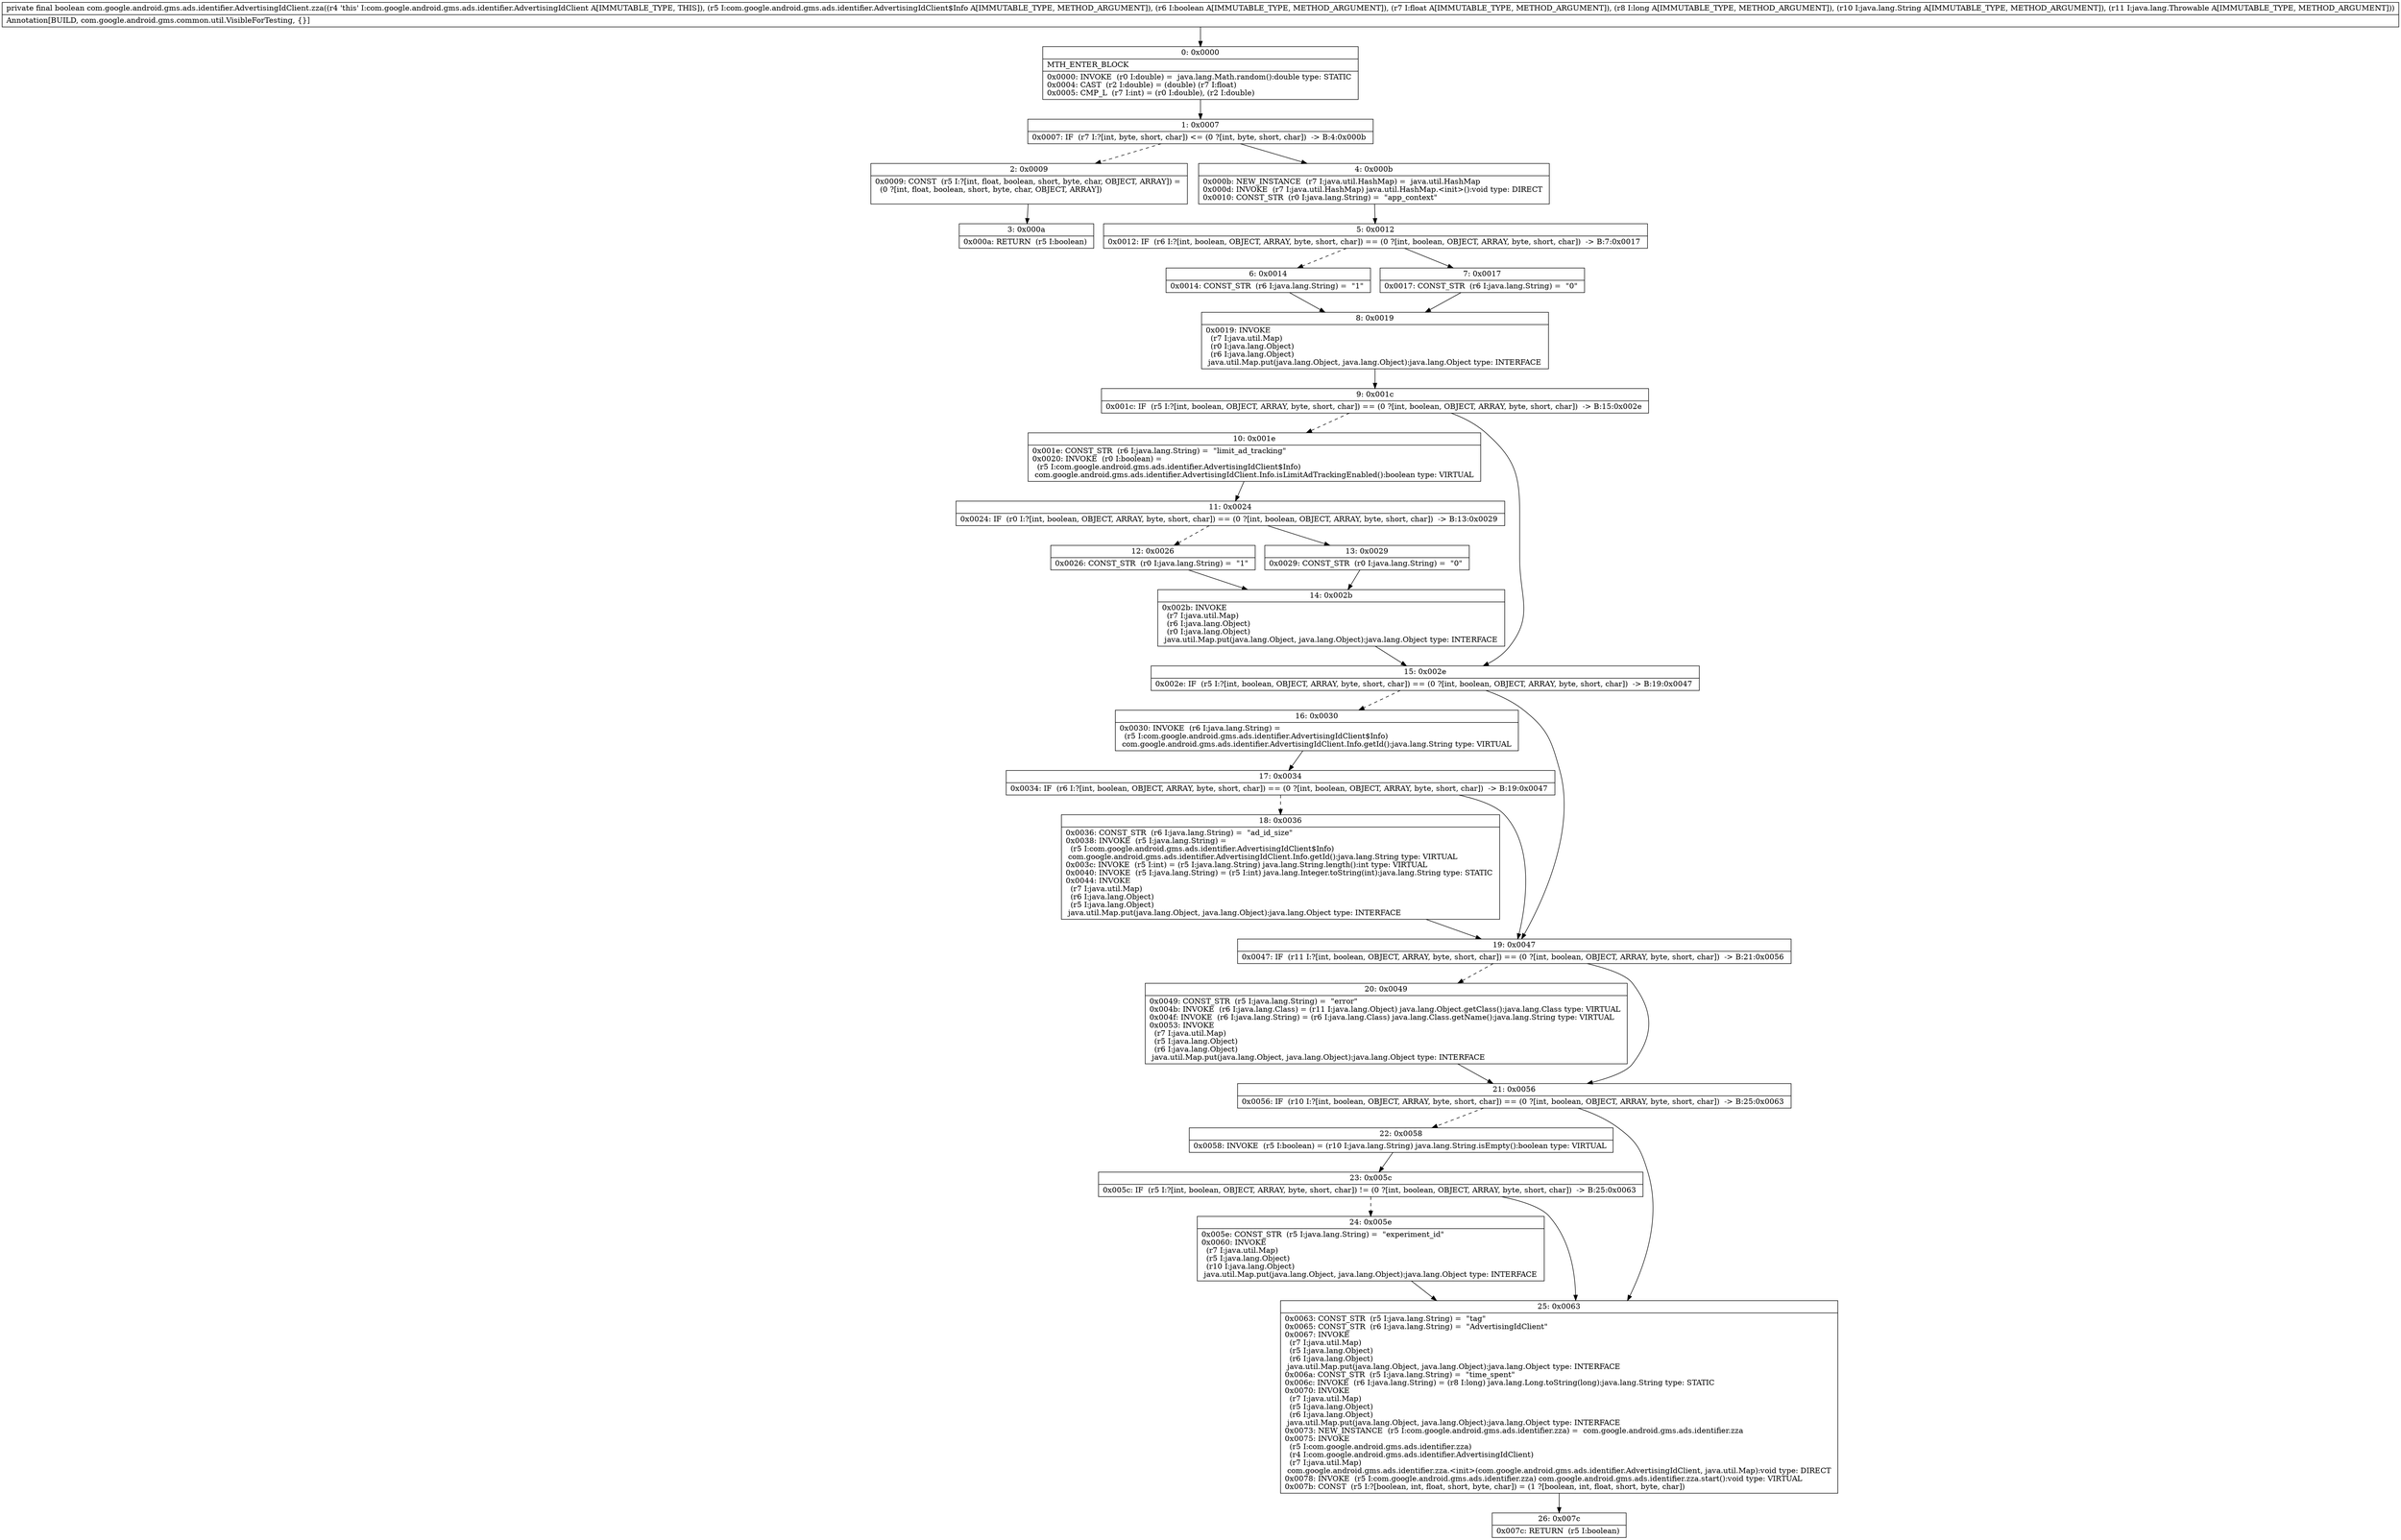 digraph "CFG forcom.google.android.gms.ads.identifier.AdvertisingIdClient.zza(Lcom\/google\/android\/gms\/ads\/identifier\/AdvertisingIdClient$Info;ZFJLjava\/lang\/String;Ljava\/lang\/Throwable;)Z" {
Node_0 [shape=record,label="{0\:\ 0x0000|MTH_ENTER_BLOCK\l|0x0000: INVOKE  (r0 I:double) =  java.lang.Math.random():double type: STATIC \l0x0004: CAST  (r2 I:double) = (double) (r7 I:float) \l0x0005: CMP_L  (r7 I:int) = (r0 I:double), (r2 I:double) \l}"];
Node_1 [shape=record,label="{1\:\ 0x0007|0x0007: IF  (r7 I:?[int, byte, short, char]) \<= (0 ?[int, byte, short, char])  \-\> B:4:0x000b \l}"];
Node_2 [shape=record,label="{2\:\ 0x0009|0x0009: CONST  (r5 I:?[int, float, boolean, short, byte, char, OBJECT, ARRAY]) = \l  (0 ?[int, float, boolean, short, byte, char, OBJECT, ARRAY])\l \l}"];
Node_3 [shape=record,label="{3\:\ 0x000a|0x000a: RETURN  (r5 I:boolean) \l}"];
Node_4 [shape=record,label="{4\:\ 0x000b|0x000b: NEW_INSTANCE  (r7 I:java.util.HashMap) =  java.util.HashMap \l0x000d: INVOKE  (r7 I:java.util.HashMap) java.util.HashMap.\<init\>():void type: DIRECT \l0x0010: CONST_STR  (r0 I:java.lang.String) =  \"app_context\" \l}"];
Node_5 [shape=record,label="{5\:\ 0x0012|0x0012: IF  (r6 I:?[int, boolean, OBJECT, ARRAY, byte, short, char]) == (0 ?[int, boolean, OBJECT, ARRAY, byte, short, char])  \-\> B:7:0x0017 \l}"];
Node_6 [shape=record,label="{6\:\ 0x0014|0x0014: CONST_STR  (r6 I:java.lang.String) =  \"1\" \l}"];
Node_7 [shape=record,label="{7\:\ 0x0017|0x0017: CONST_STR  (r6 I:java.lang.String) =  \"0\" \l}"];
Node_8 [shape=record,label="{8\:\ 0x0019|0x0019: INVOKE  \l  (r7 I:java.util.Map)\l  (r0 I:java.lang.Object)\l  (r6 I:java.lang.Object)\l java.util.Map.put(java.lang.Object, java.lang.Object):java.lang.Object type: INTERFACE \l}"];
Node_9 [shape=record,label="{9\:\ 0x001c|0x001c: IF  (r5 I:?[int, boolean, OBJECT, ARRAY, byte, short, char]) == (0 ?[int, boolean, OBJECT, ARRAY, byte, short, char])  \-\> B:15:0x002e \l}"];
Node_10 [shape=record,label="{10\:\ 0x001e|0x001e: CONST_STR  (r6 I:java.lang.String) =  \"limit_ad_tracking\" \l0x0020: INVOKE  (r0 I:boolean) = \l  (r5 I:com.google.android.gms.ads.identifier.AdvertisingIdClient$Info)\l com.google.android.gms.ads.identifier.AdvertisingIdClient.Info.isLimitAdTrackingEnabled():boolean type: VIRTUAL \l}"];
Node_11 [shape=record,label="{11\:\ 0x0024|0x0024: IF  (r0 I:?[int, boolean, OBJECT, ARRAY, byte, short, char]) == (0 ?[int, boolean, OBJECT, ARRAY, byte, short, char])  \-\> B:13:0x0029 \l}"];
Node_12 [shape=record,label="{12\:\ 0x0026|0x0026: CONST_STR  (r0 I:java.lang.String) =  \"1\" \l}"];
Node_13 [shape=record,label="{13\:\ 0x0029|0x0029: CONST_STR  (r0 I:java.lang.String) =  \"0\" \l}"];
Node_14 [shape=record,label="{14\:\ 0x002b|0x002b: INVOKE  \l  (r7 I:java.util.Map)\l  (r6 I:java.lang.Object)\l  (r0 I:java.lang.Object)\l java.util.Map.put(java.lang.Object, java.lang.Object):java.lang.Object type: INTERFACE \l}"];
Node_15 [shape=record,label="{15\:\ 0x002e|0x002e: IF  (r5 I:?[int, boolean, OBJECT, ARRAY, byte, short, char]) == (0 ?[int, boolean, OBJECT, ARRAY, byte, short, char])  \-\> B:19:0x0047 \l}"];
Node_16 [shape=record,label="{16\:\ 0x0030|0x0030: INVOKE  (r6 I:java.lang.String) = \l  (r5 I:com.google.android.gms.ads.identifier.AdvertisingIdClient$Info)\l com.google.android.gms.ads.identifier.AdvertisingIdClient.Info.getId():java.lang.String type: VIRTUAL \l}"];
Node_17 [shape=record,label="{17\:\ 0x0034|0x0034: IF  (r6 I:?[int, boolean, OBJECT, ARRAY, byte, short, char]) == (0 ?[int, boolean, OBJECT, ARRAY, byte, short, char])  \-\> B:19:0x0047 \l}"];
Node_18 [shape=record,label="{18\:\ 0x0036|0x0036: CONST_STR  (r6 I:java.lang.String) =  \"ad_id_size\" \l0x0038: INVOKE  (r5 I:java.lang.String) = \l  (r5 I:com.google.android.gms.ads.identifier.AdvertisingIdClient$Info)\l com.google.android.gms.ads.identifier.AdvertisingIdClient.Info.getId():java.lang.String type: VIRTUAL \l0x003c: INVOKE  (r5 I:int) = (r5 I:java.lang.String) java.lang.String.length():int type: VIRTUAL \l0x0040: INVOKE  (r5 I:java.lang.String) = (r5 I:int) java.lang.Integer.toString(int):java.lang.String type: STATIC \l0x0044: INVOKE  \l  (r7 I:java.util.Map)\l  (r6 I:java.lang.Object)\l  (r5 I:java.lang.Object)\l java.util.Map.put(java.lang.Object, java.lang.Object):java.lang.Object type: INTERFACE \l}"];
Node_19 [shape=record,label="{19\:\ 0x0047|0x0047: IF  (r11 I:?[int, boolean, OBJECT, ARRAY, byte, short, char]) == (0 ?[int, boolean, OBJECT, ARRAY, byte, short, char])  \-\> B:21:0x0056 \l}"];
Node_20 [shape=record,label="{20\:\ 0x0049|0x0049: CONST_STR  (r5 I:java.lang.String) =  \"error\" \l0x004b: INVOKE  (r6 I:java.lang.Class) = (r11 I:java.lang.Object) java.lang.Object.getClass():java.lang.Class type: VIRTUAL \l0x004f: INVOKE  (r6 I:java.lang.String) = (r6 I:java.lang.Class) java.lang.Class.getName():java.lang.String type: VIRTUAL \l0x0053: INVOKE  \l  (r7 I:java.util.Map)\l  (r5 I:java.lang.Object)\l  (r6 I:java.lang.Object)\l java.util.Map.put(java.lang.Object, java.lang.Object):java.lang.Object type: INTERFACE \l}"];
Node_21 [shape=record,label="{21\:\ 0x0056|0x0056: IF  (r10 I:?[int, boolean, OBJECT, ARRAY, byte, short, char]) == (0 ?[int, boolean, OBJECT, ARRAY, byte, short, char])  \-\> B:25:0x0063 \l}"];
Node_22 [shape=record,label="{22\:\ 0x0058|0x0058: INVOKE  (r5 I:boolean) = (r10 I:java.lang.String) java.lang.String.isEmpty():boolean type: VIRTUAL \l}"];
Node_23 [shape=record,label="{23\:\ 0x005c|0x005c: IF  (r5 I:?[int, boolean, OBJECT, ARRAY, byte, short, char]) != (0 ?[int, boolean, OBJECT, ARRAY, byte, short, char])  \-\> B:25:0x0063 \l}"];
Node_24 [shape=record,label="{24\:\ 0x005e|0x005e: CONST_STR  (r5 I:java.lang.String) =  \"experiment_id\" \l0x0060: INVOKE  \l  (r7 I:java.util.Map)\l  (r5 I:java.lang.Object)\l  (r10 I:java.lang.Object)\l java.util.Map.put(java.lang.Object, java.lang.Object):java.lang.Object type: INTERFACE \l}"];
Node_25 [shape=record,label="{25\:\ 0x0063|0x0063: CONST_STR  (r5 I:java.lang.String) =  \"tag\" \l0x0065: CONST_STR  (r6 I:java.lang.String) =  \"AdvertisingIdClient\" \l0x0067: INVOKE  \l  (r7 I:java.util.Map)\l  (r5 I:java.lang.Object)\l  (r6 I:java.lang.Object)\l java.util.Map.put(java.lang.Object, java.lang.Object):java.lang.Object type: INTERFACE \l0x006a: CONST_STR  (r5 I:java.lang.String) =  \"time_spent\" \l0x006c: INVOKE  (r6 I:java.lang.String) = (r8 I:long) java.lang.Long.toString(long):java.lang.String type: STATIC \l0x0070: INVOKE  \l  (r7 I:java.util.Map)\l  (r5 I:java.lang.Object)\l  (r6 I:java.lang.Object)\l java.util.Map.put(java.lang.Object, java.lang.Object):java.lang.Object type: INTERFACE \l0x0073: NEW_INSTANCE  (r5 I:com.google.android.gms.ads.identifier.zza) =  com.google.android.gms.ads.identifier.zza \l0x0075: INVOKE  \l  (r5 I:com.google.android.gms.ads.identifier.zza)\l  (r4 I:com.google.android.gms.ads.identifier.AdvertisingIdClient)\l  (r7 I:java.util.Map)\l com.google.android.gms.ads.identifier.zza.\<init\>(com.google.android.gms.ads.identifier.AdvertisingIdClient, java.util.Map):void type: DIRECT \l0x0078: INVOKE  (r5 I:com.google.android.gms.ads.identifier.zza) com.google.android.gms.ads.identifier.zza.start():void type: VIRTUAL \l0x007b: CONST  (r5 I:?[boolean, int, float, short, byte, char]) = (1 ?[boolean, int, float, short, byte, char]) \l}"];
Node_26 [shape=record,label="{26\:\ 0x007c|0x007c: RETURN  (r5 I:boolean) \l}"];
MethodNode[shape=record,label="{private final boolean com.google.android.gms.ads.identifier.AdvertisingIdClient.zza((r4 'this' I:com.google.android.gms.ads.identifier.AdvertisingIdClient A[IMMUTABLE_TYPE, THIS]), (r5 I:com.google.android.gms.ads.identifier.AdvertisingIdClient$Info A[IMMUTABLE_TYPE, METHOD_ARGUMENT]), (r6 I:boolean A[IMMUTABLE_TYPE, METHOD_ARGUMENT]), (r7 I:float A[IMMUTABLE_TYPE, METHOD_ARGUMENT]), (r8 I:long A[IMMUTABLE_TYPE, METHOD_ARGUMENT]), (r10 I:java.lang.String A[IMMUTABLE_TYPE, METHOD_ARGUMENT]), (r11 I:java.lang.Throwable A[IMMUTABLE_TYPE, METHOD_ARGUMENT]))  | Annotation[BUILD, com.google.android.gms.common.util.VisibleForTesting, \{\}]\l}"];
MethodNode -> Node_0;
Node_0 -> Node_1;
Node_1 -> Node_2[style=dashed];
Node_1 -> Node_4;
Node_2 -> Node_3;
Node_4 -> Node_5;
Node_5 -> Node_6[style=dashed];
Node_5 -> Node_7;
Node_6 -> Node_8;
Node_7 -> Node_8;
Node_8 -> Node_9;
Node_9 -> Node_10[style=dashed];
Node_9 -> Node_15;
Node_10 -> Node_11;
Node_11 -> Node_12[style=dashed];
Node_11 -> Node_13;
Node_12 -> Node_14;
Node_13 -> Node_14;
Node_14 -> Node_15;
Node_15 -> Node_16[style=dashed];
Node_15 -> Node_19;
Node_16 -> Node_17;
Node_17 -> Node_18[style=dashed];
Node_17 -> Node_19;
Node_18 -> Node_19;
Node_19 -> Node_20[style=dashed];
Node_19 -> Node_21;
Node_20 -> Node_21;
Node_21 -> Node_22[style=dashed];
Node_21 -> Node_25;
Node_22 -> Node_23;
Node_23 -> Node_24[style=dashed];
Node_23 -> Node_25;
Node_24 -> Node_25;
Node_25 -> Node_26;
}

